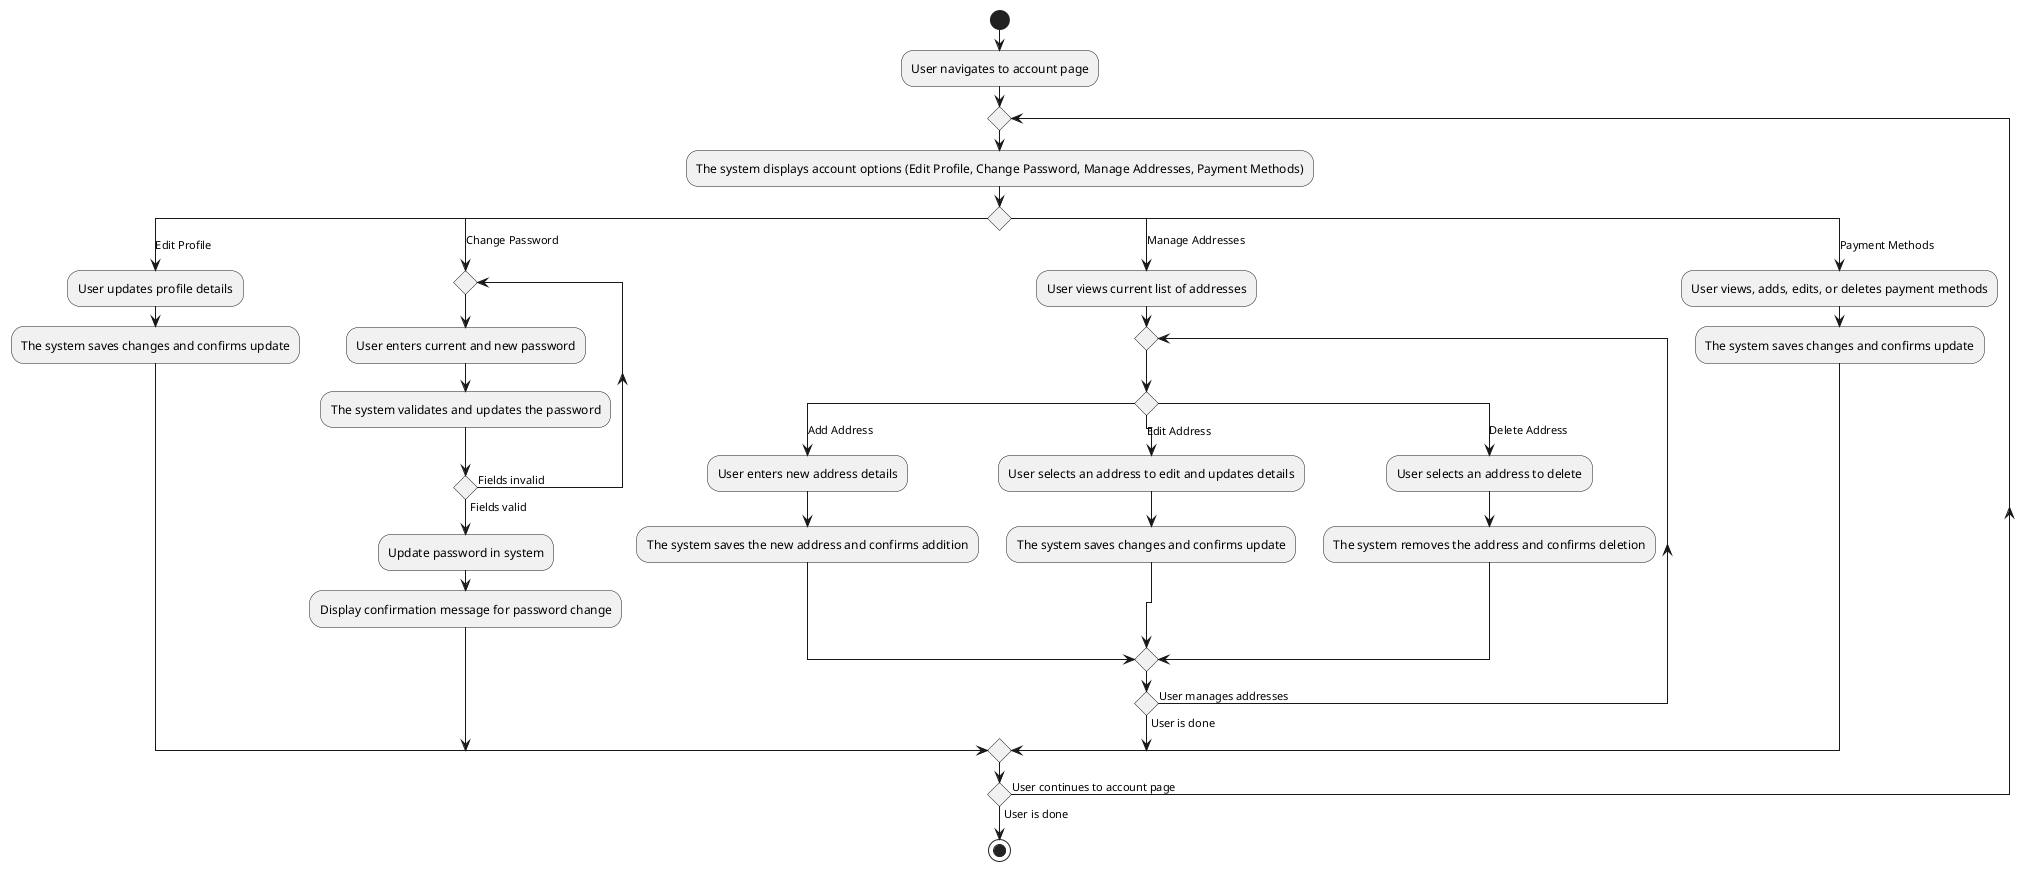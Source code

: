 @startuml US-13-14-16 Activity
start
:User navigates to account page;
repeat
    :The system displays account options (Edit Profile, Change Password, Manage Addresses, Payment Methods);
    switch ()
        case (Edit Profile)
            :User updates profile details;
            :The system saves changes and confirms update;
        case (Change Password)
            repeat
                :User enters current and new password;
                :The system validates and updates the password;
            repeat while () is (Fields invalid) not (Fields valid)
            :Update password in system;
            :Display confirmation message for password change;
        case (Manage Addresses)
            :User views current list of addresses;
            repeat
                switch ()
                    case (Add Address)
                        :User enters new address details;
                        :The system saves the new address and confirms addition;
                    case (Edit Address)
                        :User selects an address to edit and updates details;
                        :The system saves changes and confirms update;
                    case (Delete Address)
                        :User selects an address to delete;
                        :The system removes the address and confirms deletion;
                endswitch
            repeat while () is (User manages addresses) not (User is done)
        case (Payment Methods)
            :User views, adds, edits, or deletes payment methods;
            :The system saves changes and confirms update;
            ' note: Payment is not validated until billing during checkout
    endswitch
repeat while () is (User continues to account page) not (User is done)
stop
@enduml